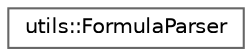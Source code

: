 digraph "Graphical Class Hierarchy"
{
 // LATEX_PDF_SIZE
  bgcolor="transparent";
  edge [fontname=Helvetica,fontsize=10,labelfontname=Helvetica,labelfontsize=10];
  node [fontname=Helvetica,fontsize=10,shape=box,height=0.2,width=0.4];
  rankdir="LR";
  Node0 [id="Node000000",label="utils::FormulaParser",height=0.2,width=0.4,color="grey40", fillcolor="white", style="filled",URL="$classutils_1_1FormulaParser.html",tooltip=" "];
}
